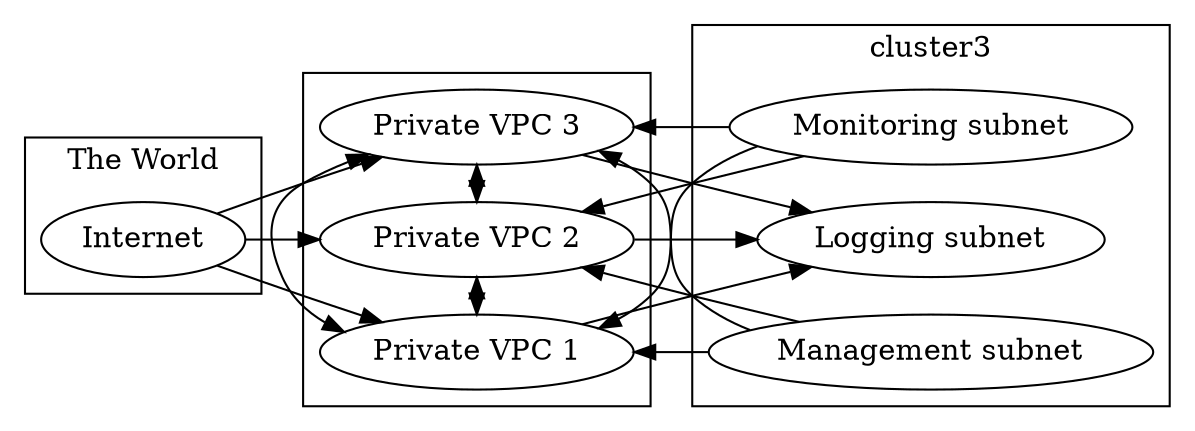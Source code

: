 digraph G {
    rankdir=LR

    subgraph cluster1 {
        label="The World";
        Internet;
#        host1;
    }
    subgraph cluster2 {
#        label="Remote Datacenter";
        "Private VPC 1";
        "Private VPC 2";
        "Private VPC 3";

        {
            rank="same"
            "Private VPC 1";"Private VPC 2";"Private VPC 3";
        }
    }

    subgraph cluster3
    {
        label="cluster3"
        "Logging subnet";
        "Monitoring subnet";
        "Management subnet";

        {
            rank="same";
            "Logging subnet";
            "Monitoring subnet";
            "Management subnet";
        }
    }



    Internet -> "Private VPC 1" [constraint=false];
    Internet -> "Private VPC 2";
    Internet -> "Private VPC 3"[constraint=false];

    "Private VPC 1" -> "Private VPC 2"[dir="both"];
    "Private VPC 1" -> "Private VPC 3"[dir="both"];
    "Private VPC 2" -> "Private VPC 3"[dir="both"];

    "Private VPC 1" -> "Logging subnet";
    "Private VPC 2" -> "Logging subnet";
    "Private VPC 3" -> "Logging subnet";

    "Monitoring subnet" -> "Private VPC 1"[constraint=false];
    "Monitoring subnet" -> "Private VPC 2";
    "Monitoring subnet" -> "Private VPC 3";

    "Management subnet" -> "Private VPC 1"[constraint=false];
    "Management subnet" -> "Private VPC 2"[constraint=false];
    "Management subnet" -> "Private VPC 3"[constraint=false];
}